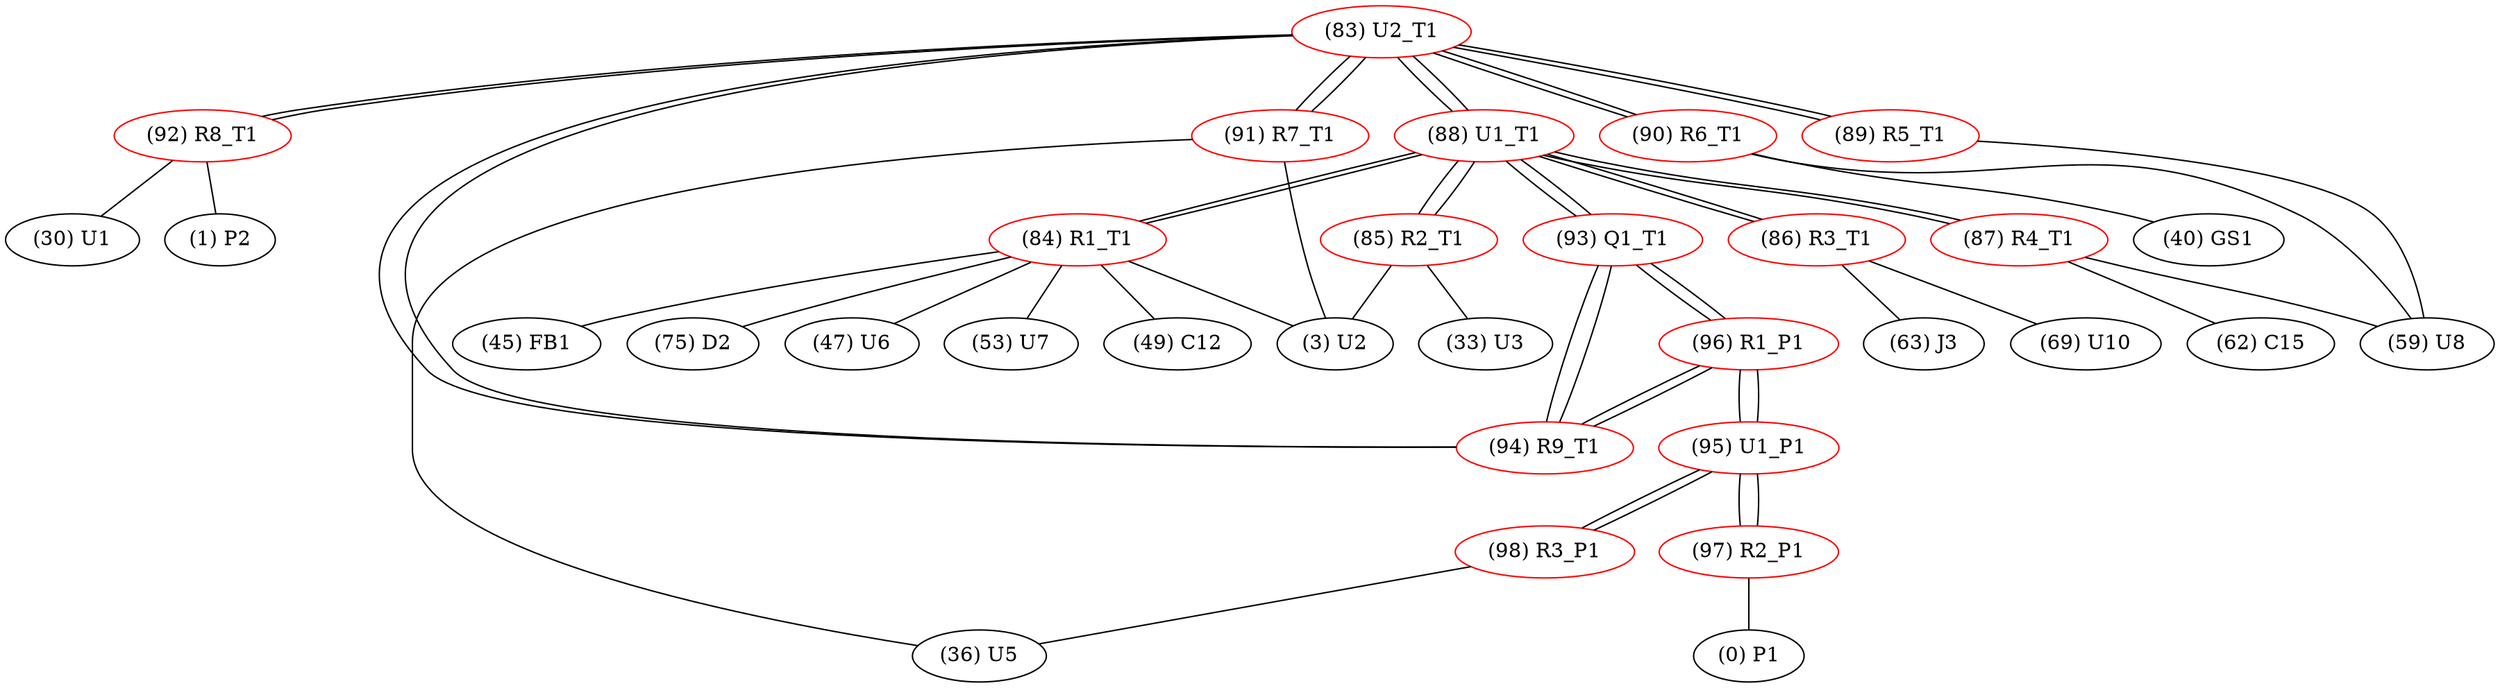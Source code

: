 graph {
	83 [label="(83) U2_T1" color=red]
	92 [label="(92) R8_T1"]
	91 [label="(91) R7_T1"]
	90 [label="(90) R6_T1"]
	89 [label="(89) R5_T1"]
	88 [label="(88) U1_T1"]
	94 [label="(94) R9_T1"]
	84 [label="(84) R1_T1" color=red]
	53 [label="(53) U7"]
	49 [label="(49) C12"]
	45 [label="(45) FB1"]
	75 [label="(75) D2"]
	3 [label="(3) U2"]
	47 [label="(47) U6"]
	88 [label="(88) U1_T1"]
	85 [label="(85) R2_T1" color=red]
	33 [label="(33) U3"]
	3 [label="(3) U2"]
	88 [label="(88) U1_T1"]
	86 [label="(86) R3_T1" color=red]
	69 [label="(69) U10"]
	63 [label="(63) J3"]
	88 [label="(88) U1_T1"]
	87 [label="(87) R4_T1" color=red]
	59 [label="(59) U8"]
	62 [label="(62) C15"]
	88 [label="(88) U1_T1"]
	88 [label="(88) U1_T1" color=red]
	83 [label="(83) U2_T1"]
	86 [label="(86) R3_T1"]
	85 [label="(85) R2_T1"]
	84 [label="(84) R1_T1"]
	93 [label="(93) Q1_T1"]
	87 [label="(87) R4_T1"]
	89 [label="(89) R5_T1" color=red]
	59 [label="(59) U8"]
	83 [label="(83) U2_T1"]
	90 [label="(90) R6_T1" color=red]
	59 [label="(59) U8"]
	40 [label="(40) GS1"]
	83 [label="(83) U2_T1"]
	91 [label="(91) R7_T1" color=red]
	3 [label="(3) U2"]
	36 [label="(36) U5"]
	83 [label="(83) U2_T1"]
	92 [label="(92) R8_T1" color=red]
	1 [label="(1) P2"]
	30 [label="(30) U1"]
	83 [label="(83) U2_T1"]
	93 [label="(93) Q1_T1" color=red]
	88 [label="(88) U1_T1"]
	96 [label="(96) R1_P1"]
	94 [label="(94) R9_T1"]
	94 [label="(94) R9_T1" color=red]
	83 [label="(83) U2_T1"]
	96 [label="(96) R1_P1"]
	93 [label="(93) Q1_T1"]
	95 [label="(95) U1_P1" color=red]
	98 [label="(98) R3_P1"]
	97 [label="(97) R2_P1"]
	96 [label="(96) R1_P1"]
	96 [label="(96) R1_P1" color=red]
	94 [label="(94) R9_T1"]
	93 [label="(93) Q1_T1"]
	95 [label="(95) U1_P1"]
	97 [label="(97) R2_P1" color=red]
	0 [label="(0) P1"]
	95 [label="(95) U1_P1"]
	98 [label="(98) R3_P1" color=red]
	36 [label="(36) U5"]
	95 [label="(95) U1_P1"]
	83 -- 92
	83 -- 91
	83 -- 90
	83 -- 89
	83 -- 88
	83 -- 94
	84 -- 53
	84 -- 49
	84 -- 45
	84 -- 75
	84 -- 3
	84 -- 47
	84 -- 88
	85 -- 33
	85 -- 3
	85 -- 88
	86 -- 69
	86 -- 63
	86 -- 88
	87 -- 59
	87 -- 62
	87 -- 88
	88 -- 83
	88 -- 86
	88 -- 85
	88 -- 84
	88 -- 93
	88 -- 87
	89 -- 59
	89 -- 83
	90 -- 59
	90 -- 40
	90 -- 83
	91 -- 3
	91 -- 36
	91 -- 83
	92 -- 1
	92 -- 30
	92 -- 83
	93 -- 88
	93 -- 96
	93 -- 94
	94 -- 83
	94 -- 96
	94 -- 93
	95 -- 98
	95 -- 97
	95 -- 96
	96 -- 94
	96 -- 93
	96 -- 95
	97 -- 0
	97 -- 95
	98 -- 36
	98 -- 95
}